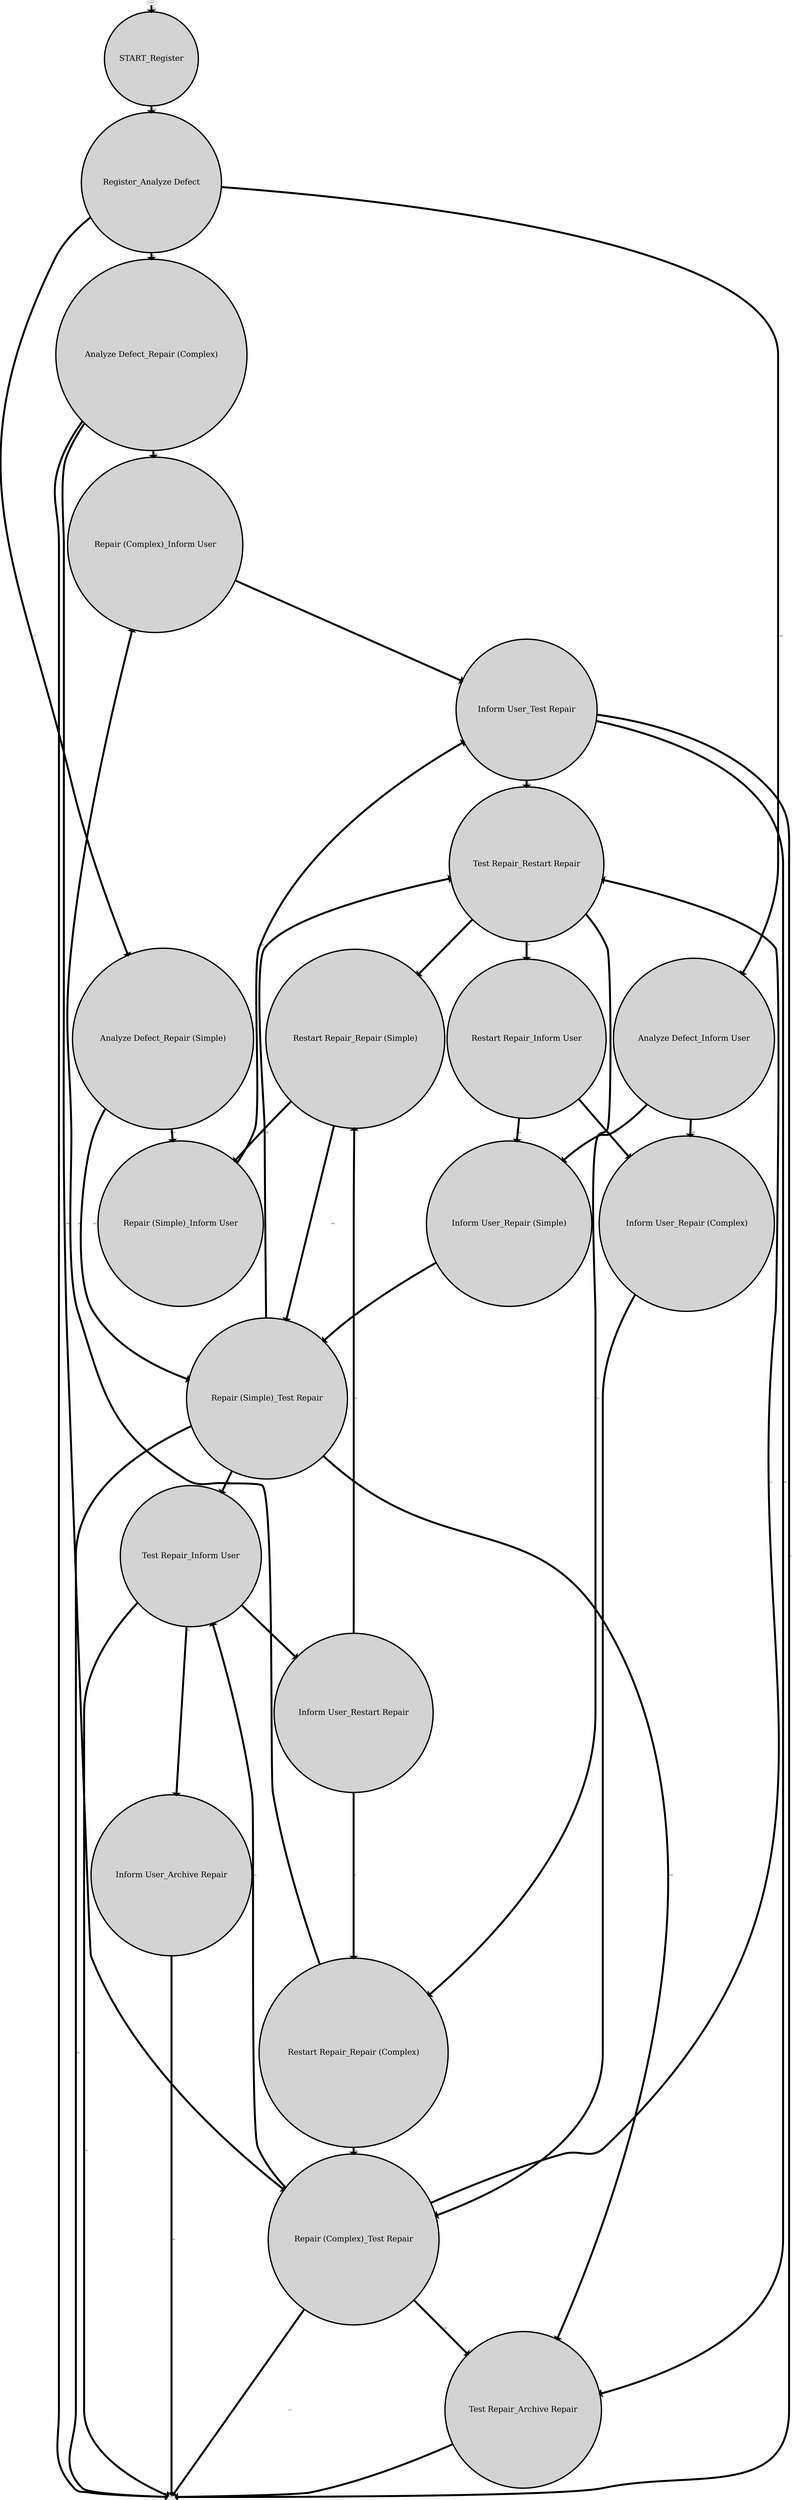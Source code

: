 strict digraph  {
	"Repair (Complex)_Inform User"	 [fontsize=60,
		penwidth=10,
		shape=circle,
		style=filled];
	"Inform User_Test Repair"	 [fontsize=60,
		penwidth=10,
		shape=circle,
		style=filled];
	"Repair (Complex)_Inform User" -> "Inform User_Test Repair"	 [label=316,
		penwidth=15];
	"Inform User_Repair (Simple)"	 [fontsize=60,
		penwidth=10,
		shape=circle,
		style=filled];
	"Repair (Simple)_Test Repair"	 [fontsize=60,
		penwidth=10,
		shape=circle,
		style=filled];
	"Inform User_Repair (Simple)" -> "Repair (Simple)_Test Repair"	 [label=864,
		penwidth=15];
	"Analyze Defect_Repair (Complex)"	 [fontsize=60,
		penwidth=10,
		shape=circle,
		style=filled];
	"Analyze Defect_Repair (Complex)" -> "Repair (Complex)_Inform User"	 [label=292,
		penwidth=15];
	"Repair (Complex)_Test Repair"	 [fontsize=60,
		penwidth=10,
		shape=circle,
		style=filled];
	"Analyze Defect_Repair (Complex)" -> "Repair (Complex)_Test Repair"	 [label=696,
		penwidth=15];
	"Analyze Defect_Repair (Complex)" -> END	 [label=8,
		penwidth=15];
	"Test Repair_Archive Repair"	 [fontsize=60,
		penwidth=10,
		shape=circle,
		style=filled];
	"Repair (Complex)_Test Repair" -> "Test Repair_Archive Repair"	 [label=1596,
		penwidth=15];
	"Test Repair_Inform User"	 [fontsize=60,
		penwidth=10,
		shape=circle,
		style=filled];
	"Repair (Complex)_Test Repair" -> "Test Repair_Inform User"	 [label=632,
		penwidth=15];
	"Test Repair_Restart Repair"	 [fontsize=60,
		penwidth=10,
		shape=circle,
		style=filled];
	"Repair (Complex)_Test Repair" -> "Test Repair_Restart Repair"	 [label=212,
		penwidth=15];
	"Repair (Complex)_Test Repair" -> END	 [label=136,
		penwidth=15];
	"Analyze Defect_Repair (Simple)"	 [fontsize=60,
		penwidth=10,
		shape=circle,
		style=filled];
	"Analyze Defect_Repair (Simple)" -> "Repair (Simple)_Test Repair"	 [label=932,
		penwidth=15];
	"Repair (Simple)_Inform User"	 [fontsize=60,
		penwidth=10,
		shape=circle,
		style=filled];
	"Analyze Defect_Repair (Simple)" -> "Repair (Simple)_Inform User"	 [label=340,
		penwidth=15];
	START_Register	 [fontsize=60,
		penwidth=10,
		shape=circle,
		style=filled];
	"Register_Analyze Defect"	 [fontsize=60,
		penwidth=10,
		shape=circle,
		style=filled];
	START_Register -> "Register_Analyze Defect"	 [label=4416,
		penwidth=15];
	"Restart Repair_Repair (Simple)"	 [fontsize=60,
		penwidth=10,
		shape=circle,
		style=filled];
	"Restart Repair_Repair (Simple)" -> "Repair (Simple)_Test Repair"	 [label=924,
		penwidth=15];
	"Restart Repair_Repair (Simple)" -> "Repair (Simple)_Inform User"	 [label=80,
		penwidth=15];
	"Inform User_Restart Repair"	 [fontsize=60,
		penwidth=10,
		shape=circle,
		style=filled];
	"Inform User_Restart Repair" -> "Restart Repair_Repair (Simple)"	 [label=192,
		penwidth=15];
	"Restart Repair_Repair (Complex)"	 [fontsize=60,
		penwidth=10,
		shape=circle,
		style=filled];
	"Inform User_Restart Repair" -> "Restart Repair_Repair (Complex)"	 [label=68,
		penwidth=15];
	"Test Repair_Archive Repair" -> END	 [label=3140,
		penwidth=15];
	"Restart Repair_Inform User"	 [fontsize=60,
		penwidth=10,
		shape=circle,
		style=filled];
	"Restart Repair_Inform User" -> "Inform User_Repair (Simple)"	 [label=200,
		penwidth=15];
	"Inform User_Repair (Complex)"	 [fontsize=60,
		penwidth=10,
		shape=circle,
		style=filled];
	"Restart Repair_Inform User" -> "Inform User_Repair (Complex)"	 [label=96,
		penwidth=15];
	"Inform User_Repair (Complex)" -> "Repair (Complex)_Test Repair"	 [label=1580,
		penwidth=15];
	"Restart Repair_Repair (Complex)" -> "Repair (Complex)_Inform User"	 [label=24,
		penwidth=15];
	"Restart Repair_Repair (Complex)" -> "Repair (Complex)_Test Repair"	 [label=300,
		penwidth=15];
	START -> START_Register	 [label=4416,
		penwidth=15];
	"Test Repair_Inform User" -> "Inform User_Restart Repair"	 [label=260,
		penwidth=15];
	"Test Repair_Inform User" -> END	 [label=108,
		penwidth=15];
	"Inform User_Archive Repair"	 [fontsize=60,
		penwidth=10,
		shape=circle,
		style=filled];
	"Test Repair_Inform User" -> "Inform User_Archive Repair"	 [label=860,
		penwidth=15];
	"Test Repair_Restart Repair" -> "Restart Repair_Repair (Simple)"	 [label=812,
		penwidth=15];
	"Test Repair_Restart Repair" -> "Restart Repair_Inform User"	 [label=296,
		penwidth=15];
	"Test Repair_Restart Repair" -> "Restart Repair_Repair (Complex)"	 [label=256,
		penwidth=15];
	"Inform User_Test Repair" -> "Test Repair_Archive Repair"	 [label=496,
		penwidth=15];
	"Inform User_Test Repair" -> "Test Repair_Restart Repair"	 [label=204,
		penwidth=15];
	"Inform User_Test Repair" -> END	 [label=36,
		penwidth=15];
	"Analyze Defect_Inform User"	 [fontsize=60,
		penwidth=10,
		shape=circle,
		style=filled];
	"Analyze Defect_Inform User" -> "Inform User_Repair (Simple)"	 [label=664,
		penwidth=15];
	"Analyze Defect_Inform User" -> "Inform User_Repair (Complex)"	 [label=1484,
		penwidth=15];
	"Repair (Simple)_Test Repair" -> "Test Repair_Archive Repair"	 [label=1048,
		penwidth=15];
	"Repair (Simple)_Test Repair" -> "Test Repair_Inform User"	 [label=596,
		penwidth=15];
	"Repair (Simple)_Test Repair" -> "Test Repair_Restart Repair"	 [label=948,
		penwidth=15];
	"Repair (Simple)_Test Repair" -> END	 [label=128,
		penwidth=15];
	"Inform User_Archive Repair" -> END	 [label=860,
		penwidth=15];
	"Repair (Simple)_Inform User" -> "Inform User_Test Repair"	 [label=420,
		penwidth=15];
	"Register_Analyze Defect" -> "Analyze Defect_Repair (Complex)"	 [label=996,
		penwidth=15];
	"Register_Analyze Defect" -> "Analyze Defect_Repair (Simple)"	 [label=1272,
		penwidth=15];
	"Register_Analyze Defect" -> "Analyze Defect_Inform User"	 [label=2148,
		penwidth=15];
}
